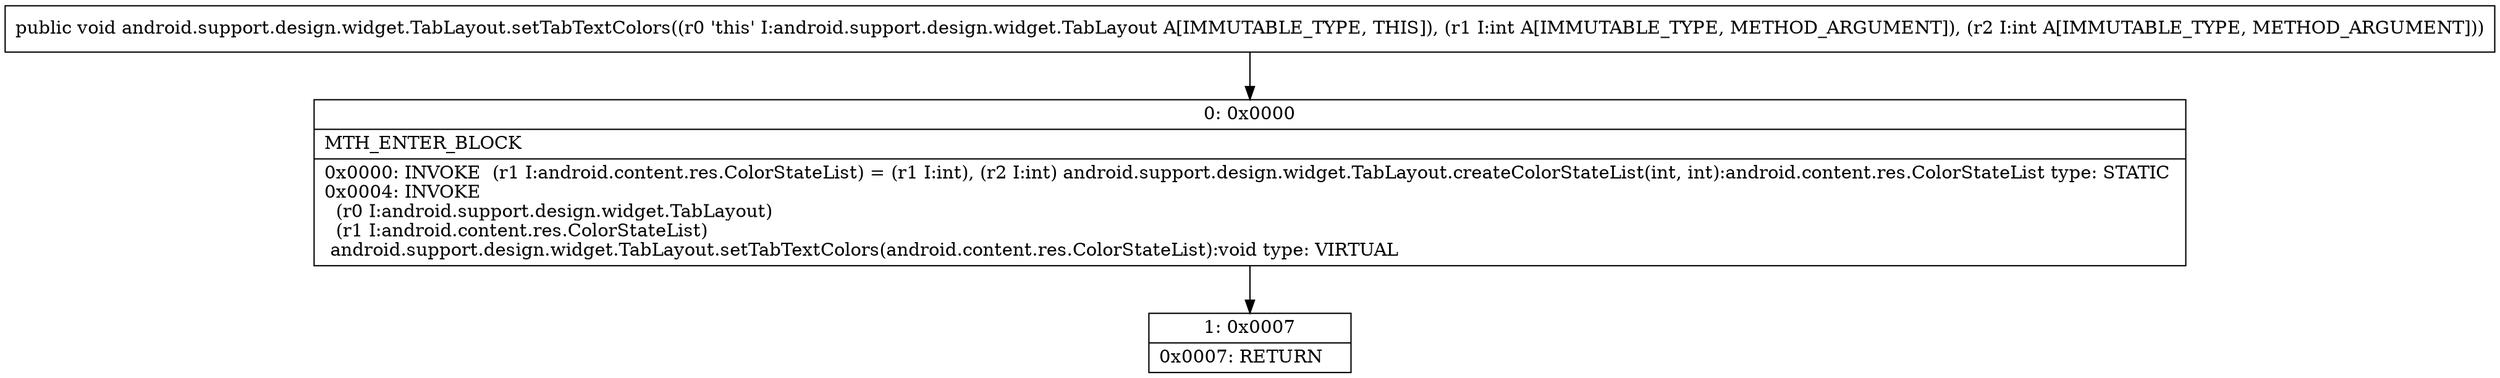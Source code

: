 digraph "CFG forandroid.support.design.widget.TabLayout.setTabTextColors(II)V" {
Node_0 [shape=record,label="{0\:\ 0x0000|MTH_ENTER_BLOCK\l|0x0000: INVOKE  (r1 I:android.content.res.ColorStateList) = (r1 I:int), (r2 I:int) android.support.design.widget.TabLayout.createColorStateList(int, int):android.content.res.ColorStateList type: STATIC \l0x0004: INVOKE  \l  (r0 I:android.support.design.widget.TabLayout)\l  (r1 I:android.content.res.ColorStateList)\l android.support.design.widget.TabLayout.setTabTextColors(android.content.res.ColorStateList):void type: VIRTUAL \l}"];
Node_1 [shape=record,label="{1\:\ 0x0007|0x0007: RETURN   \l}"];
MethodNode[shape=record,label="{public void android.support.design.widget.TabLayout.setTabTextColors((r0 'this' I:android.support.design.widget.TabLayout A[IMMUTABLE_TYPE, THIS]), (r1 I:int A[IMMUTABLE_TYPE, METHOD_ARGUMENT]), (r2 I:int A[IMMUTABLE_TYPE, METHOD_ARGUMENT])) }"];
MethodNode -> Node_0;
Node_0 -> Node_1;
}


